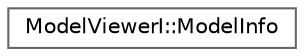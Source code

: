 digraph "Graphical Class Hierarchy"
{
 // LATEX_PDF_SIZE
  bgcolor="transparent";
  edge [fontname=Helvetica,fontsize=10,labelfontname=Helvetica,labelfontsize=10];
  node [fontname=Helvetica,fontsize=10,shape=box,height=0.2,width=0.4];
  rankdir="LR";
  Node0 [id="Node000000",label="ModelViewerI::ModelInfo",height=0.2,width=0.4,color="grey40", fillcolor="white", style="filled",URL="$structModelViewerI_1_1ModelInfo.html",tooltip="Struct representing information of a model's visual information."];
}
